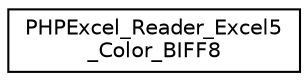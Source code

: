 digraph "Иерархия классов. Графический вид."
{
  edge [fontname="Helvetica",fontsize="10",labelfontname="Helvetica",labelfontsize="10"];
  node [fontname="Helvetica",fontsize="10",shape=record];
  rankdir="LR";
  Node0 [label="PHPExcel_Reader_Excel5\l_Color_BIFF8",height=0.2,width=0.4,color="black", fillcolor="white", style="filled",URL="$class_p_h_p_excel___reader___excel5___color___b_i_f_f8.html"];
}
